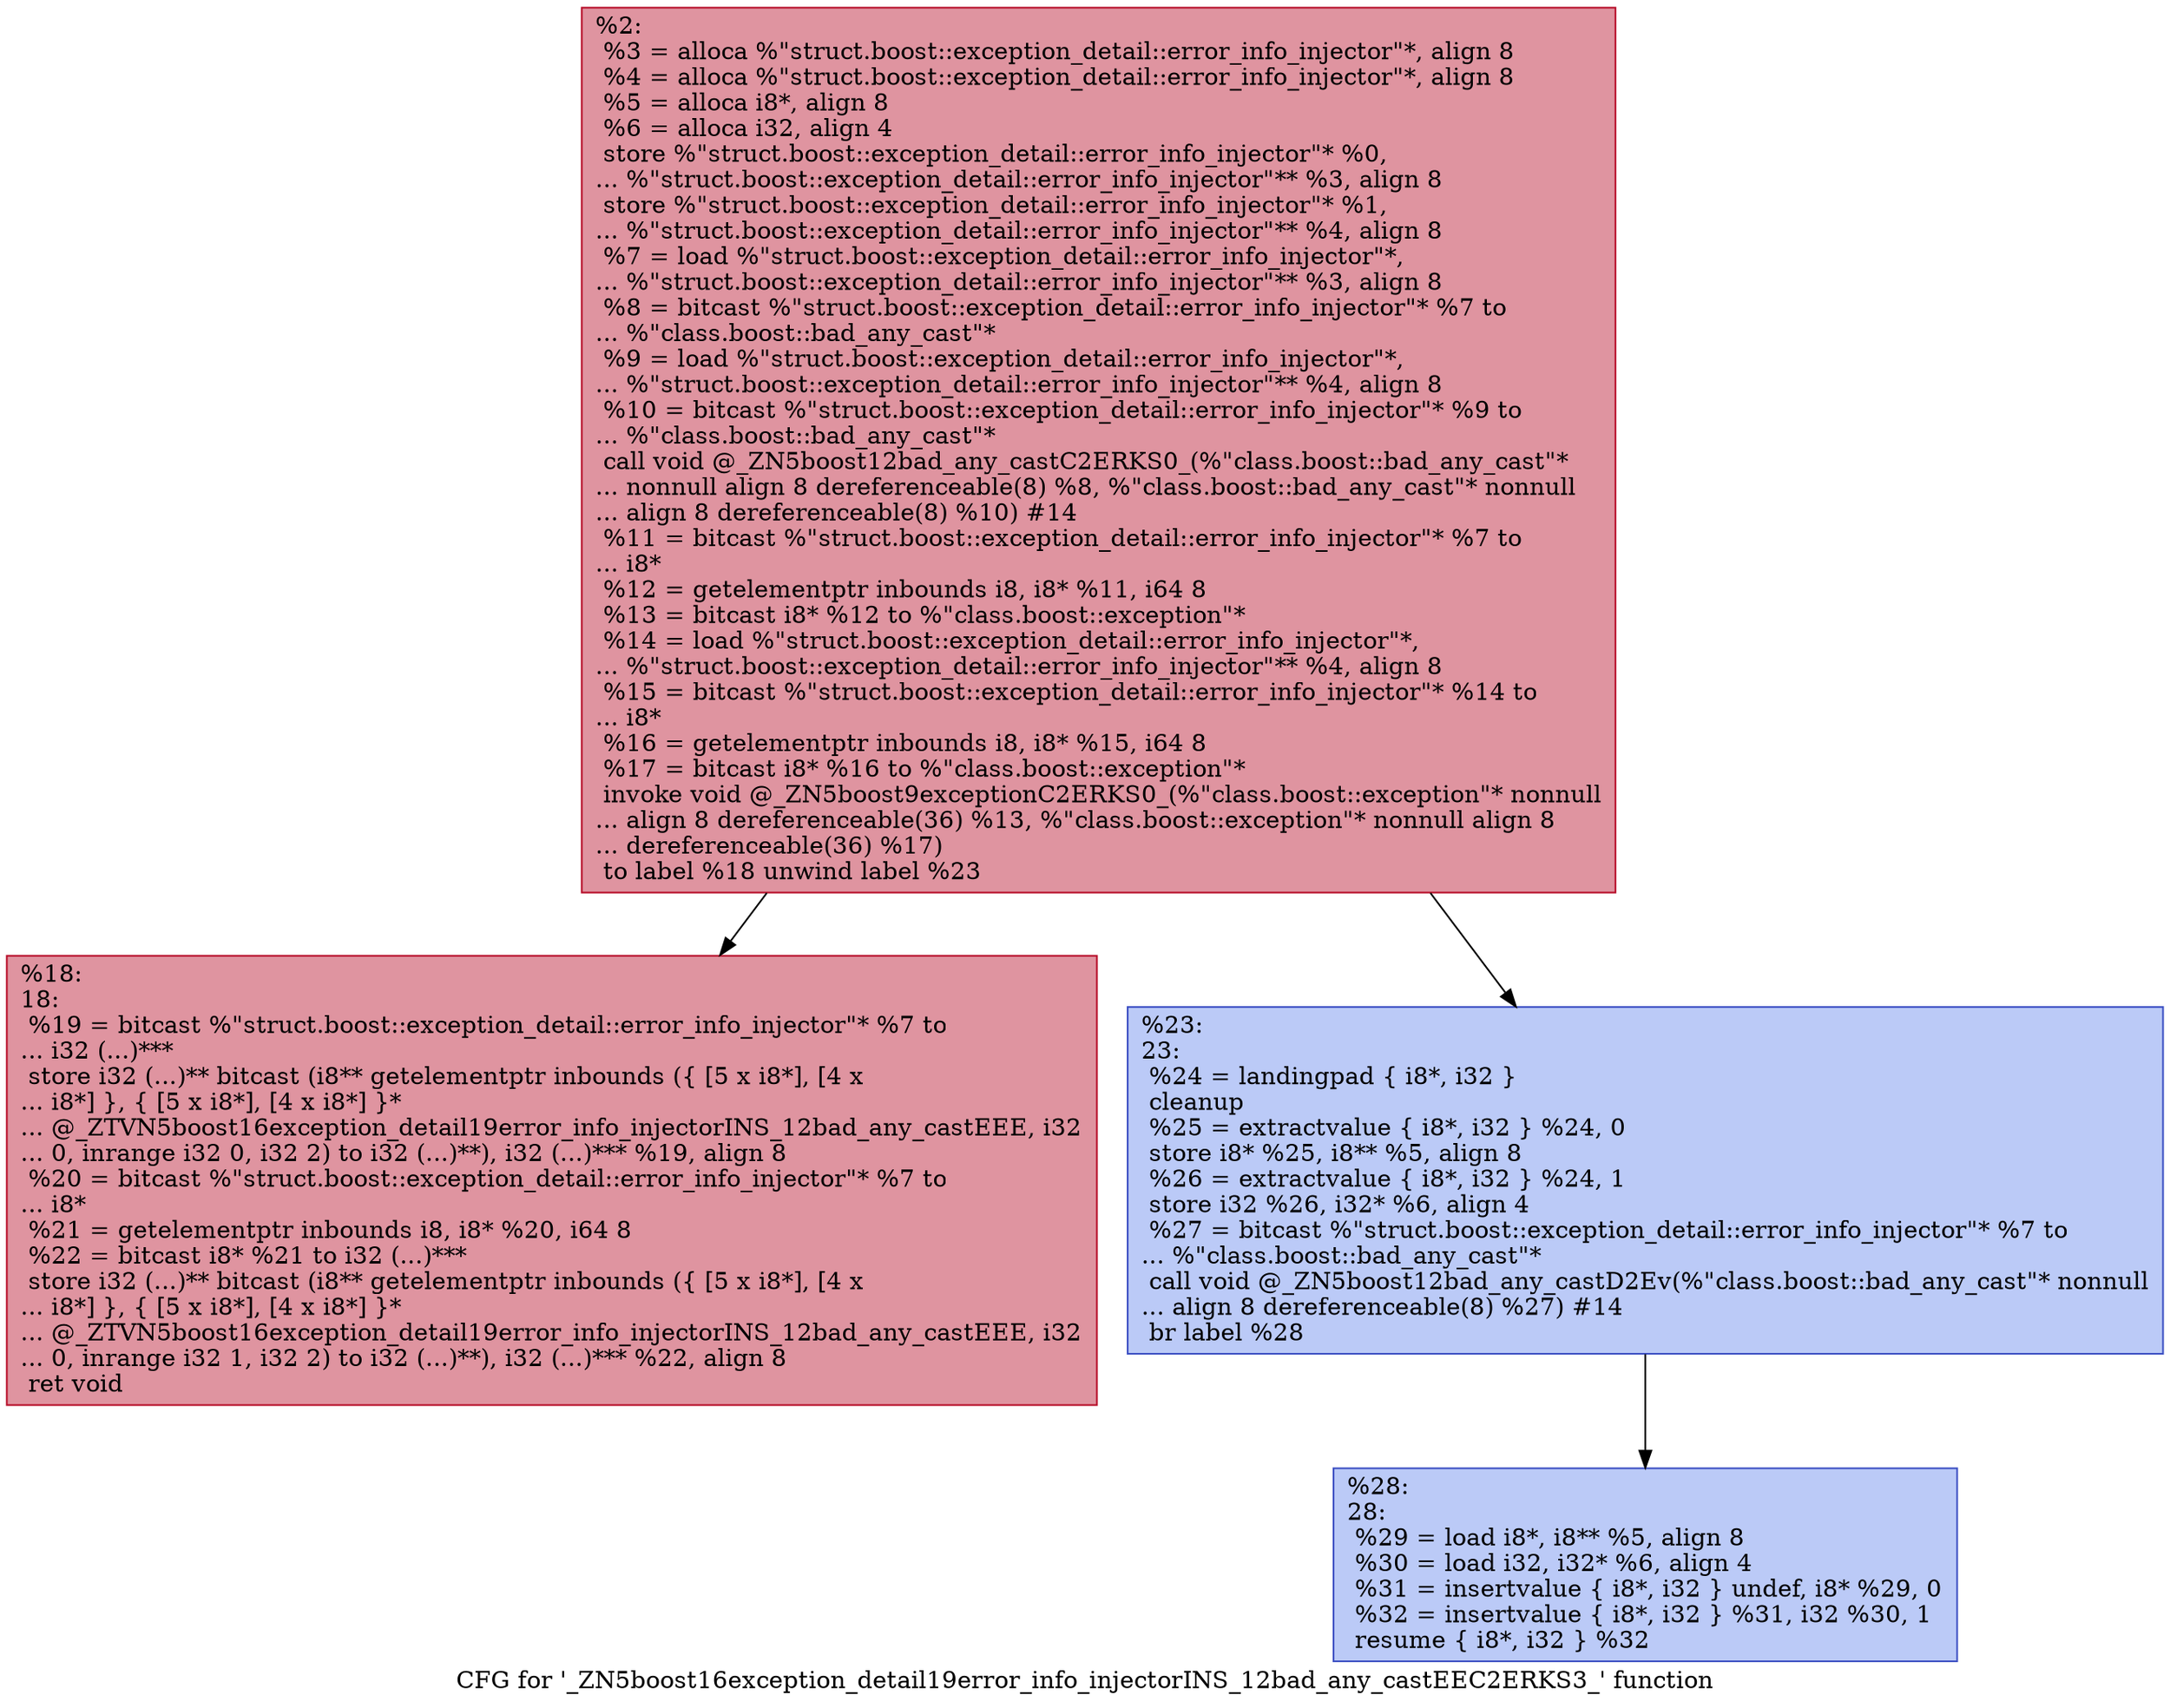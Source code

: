 digraph "CFG for '_ZN5boost16exception_detail19error_info_injectorINS_12bad_any_castEEC2ERKS3_' function" {
	label="CFG for '_ZN5boost16exception_detail19error_info_injectorINS_12bad_any_castEEC2ERKS3_' function";

	Node0x55aa9bb8bb80 [shape=record,color="#b70d28ff", style=filled, fillcolor="#b70d2870",label="{%2:\l  %3 = alloca %\"struct.boost::exception_detail::error_info_injector\"*, align 8\l  %4 = alloca %\"struct.boost::exception_detail::error_info_injector\"*, align 8\l  %5 = alloca i8*, align 8\l  %6 = alloca i32, align 4\l  store %\"struct.boost::exception_detail::error_info_injector\"* %0,\l... %\"struct.boost::exception_detail::error_info_injector\"** %3, align 8\l  store %\"struct.boost::exception_detail::error_info_injector\"* %1,\l... %\"struct.boost::exception_detail::error_info_injector\"** %4, align 8\l  %7 = load %\"struct.boost::exception_detail::error_info_injector\"*,\l... %\"struct.boost::exception_detail::error_info_injector\"** %3, align 8\l  %8 = bitcast %\"struct.boost::exception_detail::error_info_injector\"* %7 to\l... %\"class.boost::bad_any_cast\"*\l  %9 = load %\"struct.boost::exception_detail::error_info_injector\"*,\l... %\"struct.boost::exception_detail::error_info_injector\"** %4, align 8\l  %10 = bitcast %\"struct.boost::exception_detail::error_info_injector\"* %9 to\l... %\"class.boost::bad_any_cast\"*\l  call void @_ZN5boost12bad_any_castC2ERKS0_(%\"class.boost::bad_any_cast\"*\l... nonnull align 8 dereferenceable(8) %8, %\"class.boost::bad_any_cast\"* nonnull\l... align 8 dereferenceable(8) %10) #14\l  %11 = bitcast %\"struct.boost::exception_detail::error_info_injector\"* %7 to\l... i8*\l  %12 = getelementptr inbounds i8, i8* %11, i64 8\l  %13 = bitcast i8* %12 to %\"class.boost::exception\"*\l  %14 = load %\"struct.boost::exception_detail::error_info_injector\"*,\l... %\"struct.boost::exception_detail::error_info_injector\"** %4, align 8\l  %15 = bitcast %\"struct.boost::exception_detail::error_info_injector\"* %14 to\l... i8*\l  %16 = getelementptr inbounds i8, i8* %15, i64 8\l  %17 = bitcast i8* %16 to %\"class.boost::exception\"*\l  invoke void @_ZN5boost9exceptionC2ERKS0_(%\"class.boost::exception\"* nonnull\l... align 8 dereferenceable(36) %13, %\"class.boost::exception\"* nonnull align 8\l... dereferenceable(36) %17)\l          to label %18 unwind label %23\l}"];
	Node0x55aa9bb8bb80 -> Node0x55aa9bb8c5d0;
	Node0x55aa9bb8bb80 -> Node0x55aa9bb8c620;
	Node0x55aa9bb8c5d0 [shape=record,color="#b70d28ff", style=filled, fillcolor="#b70d2870",label="{%18:\l18:                                               \l  %19 = bitcast %\"struct.boost::exception_detail::error_info_injector\"* %7 to\l... i32 (...)***\l  store i32 (...)** bitcast (i8** getelementptr inbounds (\{ [5 x i8*], [4 x\l... i8*] \}, \{ [5 x i8*], [4 x i8*] \}*\l... @_ZTVN5boost16exception_detail19error_info_injectorINS_12bad_any_castEEE, i32\l... 0, inrange i32 0, i32 2) to i32 (...)**), i32 (...)*** %19, align 8\l  %20 = bitcast %\"struct.boost::exception_detail::error_info_injector\"* %7 to\l... i8*\l  %21 = getelementptr inbounds i8, i8* %20, i64 8\l  %22 = bitcast i8* %21 to i32 (...)***\l  store i32 (...)** bitcast (i8** getelementptr inbounds (\{ [5 x i8*], [4 x\l... i8*] \}, \{ [5 x i8*], [4 x i8*] \}*\l... @_ZTVN5boost16exception_detail19error_info_injectorINS_12bad_any_castEEE, i32\l... 0, inrange i32 1, i32 2) to i32 (...)**), i32 (...)*** %22, align 8\l  ret void\l}"];
	Node0x55aa9bb8c620 [shape=record,color="#3d50c3ff", style=filled, fillcolor="#6687ed70",label="{%23:\l23:                                               \l  %24 = landingpad \{ i8*, i32 \}\l          cleanup\l  %25 = extractvalue \{ i8*, i32 \} %24, 0\l  store i8* %25, i8** %5, align 8\l  %26 = extractvalue \{ i8*, i32 \} %24, 1\l  store i32 %26, i32* %6, align 4\l  %27 = bitcast %\"struct.boost::exception_detail::error_info_injector\"* %7 to\l... %\"class.boost::bad_any_cast\"*\l  call void @_ZN5boost12bad_any_castD2Ev(%\"class.boost::bad_any_cast\"* nonnull\l... align 8 dereferenceable(8) %27) #14\l  br label %28\l}"];
	Node0x55aa9bb8c620 -> Node0x55aa9bb8d120;
	Node0x55aa9bb8d120 [shape=record,color="#3d50c3ff", style=filled, fillcolor="#6687ed70",label="{%28:\l28:                                               \l  %29 = load i8*, i8** %5, align 8\l  %30 = load i32, i32* %6, align 4\l  %31 = insertvalue \{ i8*, i32 \} undef, i8* %29, 0\l  %32 = insertvalue \{ i8*, i32 \} %31, i32 %30, 1\l  resume \{ i8*, i32 \} %32\l}"];
}
